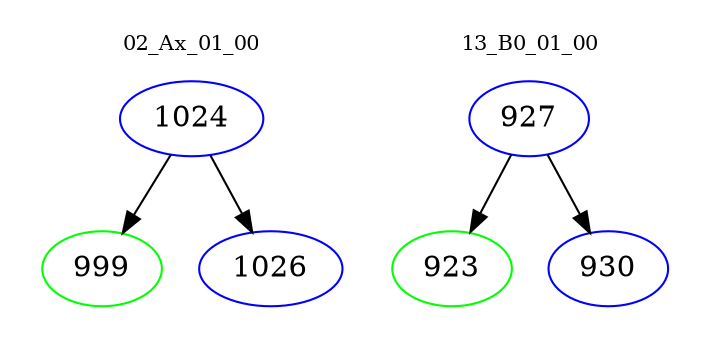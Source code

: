 digraph{
subgraph cluster_0 {
color = white
label = "02_Ax_01_00";
fontsize=10;
T0_1024 [label="1024", color="blue"]
T0_1024 -> T0_999 [color="black"]
T0_999 [label="999", color="green"]
T0_1024 -> T0_1026 [color="black"]
T0_1026 [label="1026", color="blue"]
}
subgraph cluster_1 {
color = white
label = "13_B0_01_00";
fontsize=10;
T1_927 [label="927", color="blue"]
T1_927 -> T1_923 [color="black"]
T1_923 [label="923", color="green"]
T1_927 -> T1_930 [color="black"]
T1_930 [label="930", color="blue"]
}
}

